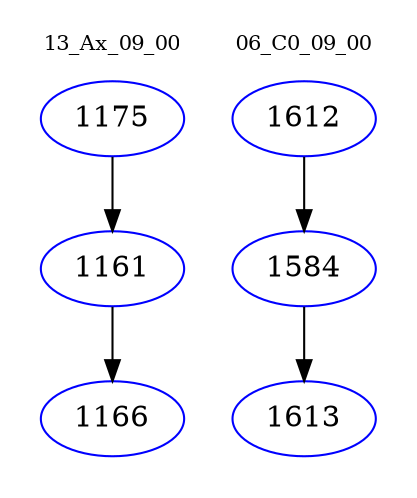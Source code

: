 digraph{
subgraph cluster_0 {
color = white
label = "13_Ax_09_00";
fontsize=10;
T0_1175 [label="1175", color="blue"]
T0_1175 -> T0_1161 [color="black"]
T0_1161 [label="1161", color="blue"]
T0_1161 -> T0_1166 [color="black"]
T0_1166 [label="1166", color="blue"]
}
subgraph cluster_1 {
color = white
label = "06_C0_09_00";
fontsize=10;
T1_1612 [label="1612", color="blue"]
T1_1612 -> T1_1584 [color="black"]
T1_1584 [label="1584", color="blue"]
T1_1584 -> T1_1613 [color="black"]
T1_1613 [label="1613", color="blue"]
}
}
